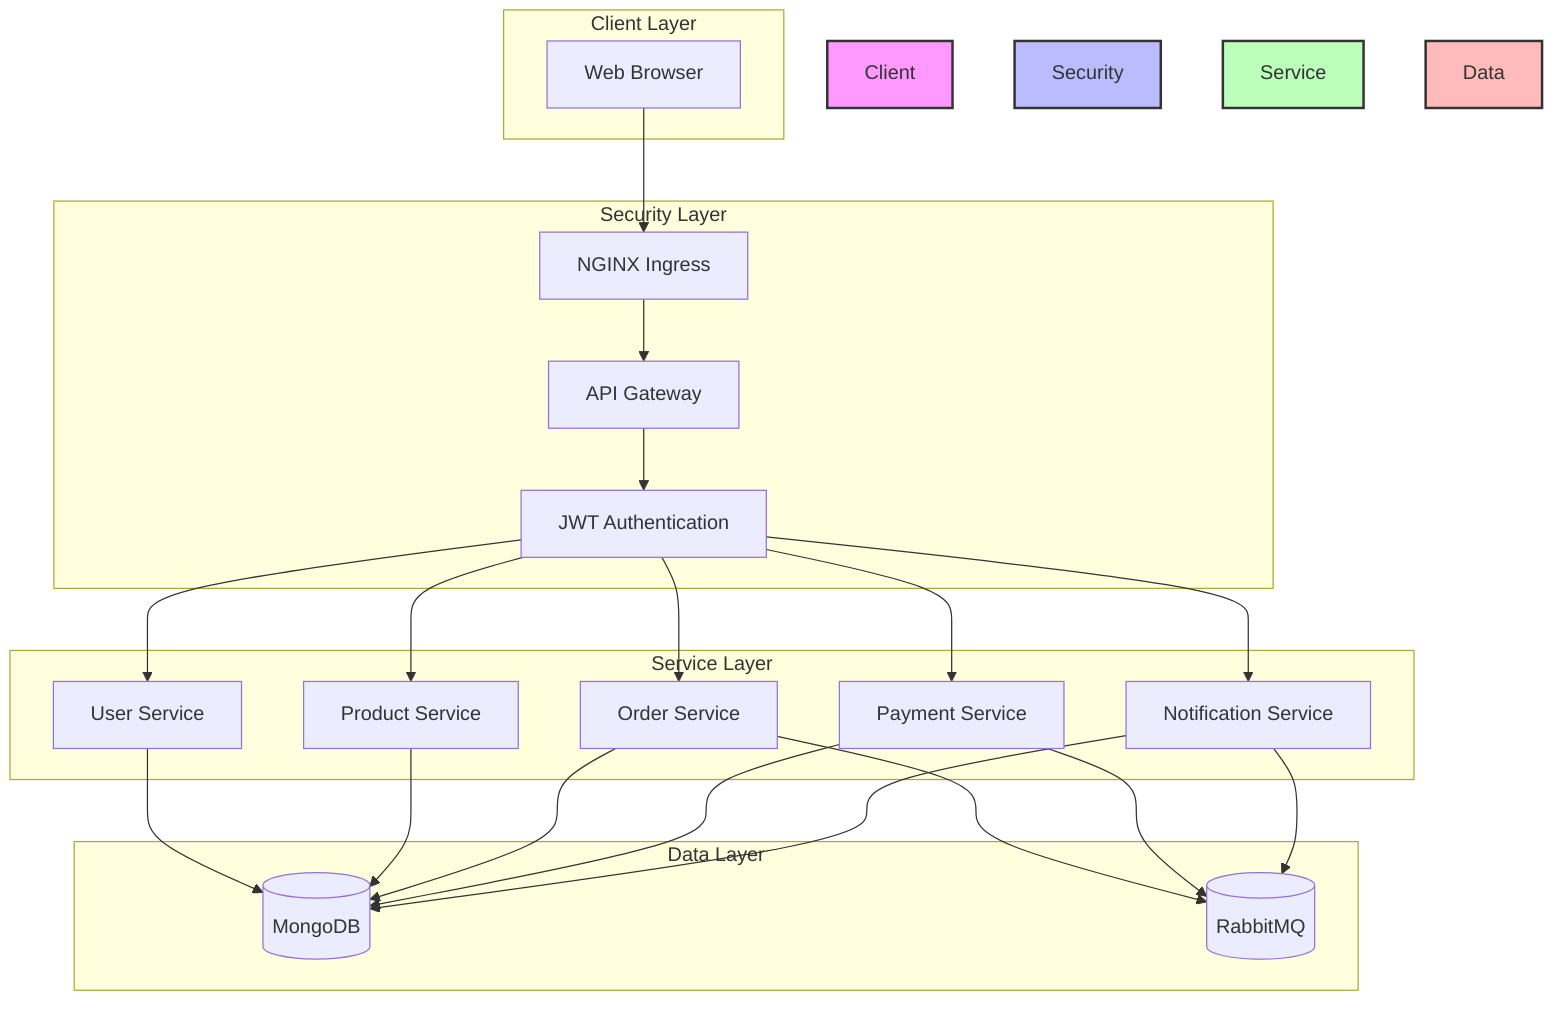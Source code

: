 graph TB
    subgraph Client Layer
        Browser[Web Browser]
    end

    subgraph Security Layer
        Ingress[NGINX Ingress]
        Gateway[API Gateway]
        JWT[JWT Authentication]
    end

    subgraph Service Layer
        User[User Service]
        Product[Product Service]
        Order[Order Service]
        Payment[Payment Service]
        Notification[Notification Service]
    end

    subgraph Data Layer
        MongoDB[(MongoDB)]
        RabbitMQ[(RabbitMQ)]
    end

    Browser --> Ingress
    Ingress --> Gateway
    Gateway --> JWT
    JWT --> User
    JWT --> Product
    JWT --> Order
    JWT --> Payment
    JWT --> Notification

    User --> MongoDB
    Product --> MongoDB
    Order --> MongoDB
    Payment --> MongoDB
    Notification --> MongoDB

    Order --> RabbitMQ
    Payment --> RabbitMQ
    Notification --> RabbitMQ

    style Client fill:#f9f,stroke:#333,stroke-width:2px
    style Security fill:#bbf,stroke:#333,stroke-width:2px
    style Service fill:#bfb,stroke:#333,stroke-width:2px
    style Data fill:#fbb,stroke:#333,stroke-width:2px